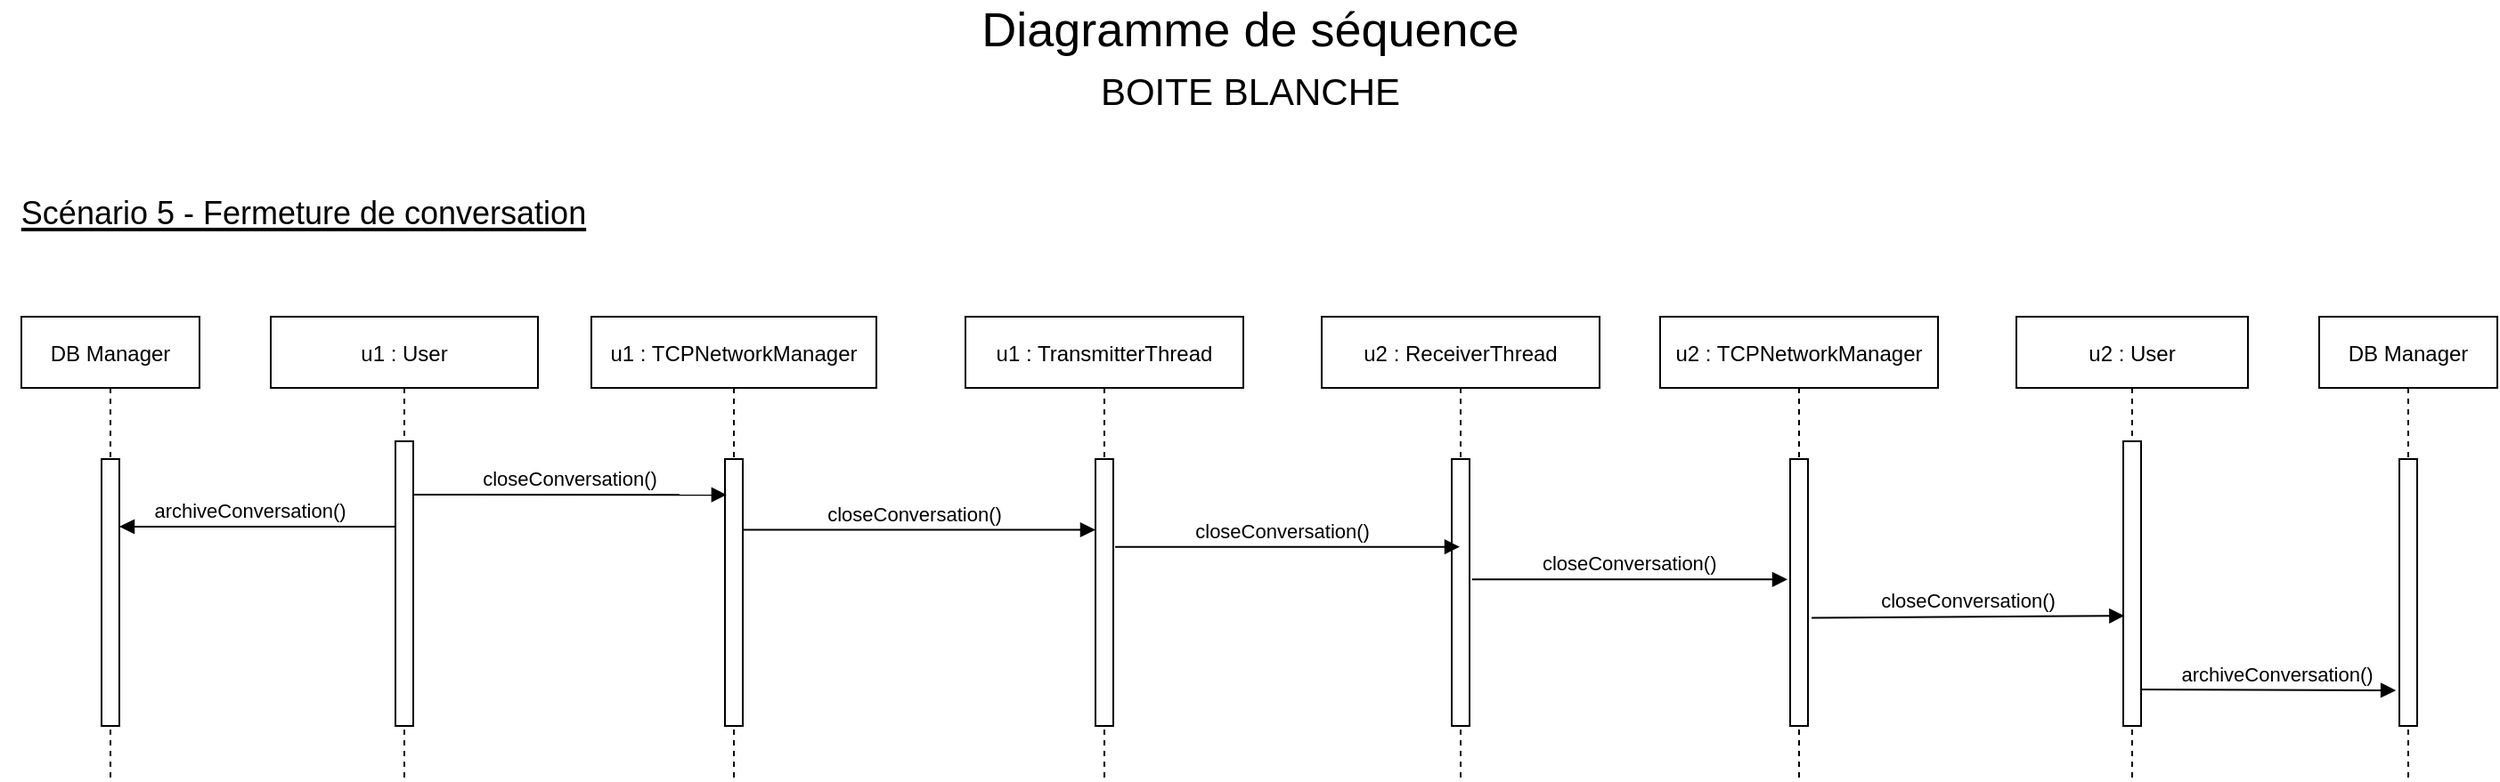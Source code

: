 <mxfile version="20.5.3" type="device"><diagram id="kgpKYQtTHZ0yAKxKKP6v" name="Page-1"><mxGraphModel dx="1363" dy="698" grid="1" gridSize="10" guides="1" tooltips="1" connect="1" arrows="1" fold="1" page="1" pageScale="1" pageWidth="850" pageHeight="1100" math="0" shadow="0"><root><mxCell id="0"/><mxCell id="1" parent="0"/><mxCell id="Zg9OHTx4SJzSPtI2tGVW-1" value="u1 : User" style="shape=umlLifeline;perimeter=lifelinePerimeter;container=1;collapsible=0;recursiveResize=0;rounded=0;shadow=0;strokeWidth=1;" parent="1" vertex="1"><mxGeometry x="180" y="230" width="150" height="260" as="geometry"/></mxCell><mxCell id="Zg9OHTx4SJzSPtI2tGVW-2" value="" style="points=[];perimeter=orthogonalPerimeter;rounded=0;shadow=0;strokeWidth=1;" parent="Zg9OHTx4SJzSPtI2tGVW-1" vertex="1"><mxGeometry x="70" y="70" width="10" height="160" as="geometry"/></mxCell><mxCell id="Zg9OHTx4SJzSPtI2tGVW-4" value="u1 : TCPNetworkManager" style="shape=umlLifeline;perimeter=lifelinePerimeter;container=1;collapsible=0;recursiveResize=0;rounded=0;shadow=0;strokeWidth=1;" parent="1" vertex="1"><mxGeometry x="360" y="230" width="160" height="260" as="geometry"/></mxCell><mxCell id="Zg9OHTx4SJzSPtI2tGVW-5" value="" style="points=[];perimeter=orthogonalPerimeter;rounded=0;shadow=0;strokeWidth=1;" parent="Zg9OHTx4SJzSPtI2tGVW-4" vertex="1"><mxGeometry x="75" y="80" width="10" height="150" as="geometry"/></mxCell><mxCell id="Zg9OHTx4SJzSPtI2tGVW-9" value="&lt;div style=&quot;font-size: 27px;&quot;&gt;&lt;font style=&quot;font-size: 27px;&quot;&gt;&lt;span style=&quot;&quot;&gt;Diagramme de séquence&lt;/span&gt; &lt;br&gt;&lt;/font&gt;&lt;/div&gt;&lt;div style=&quot;font-size: 27px;&quot;&gt;&lt;font style=&quot;font-size: 21px;&quot;&gt;BOITE BLANCHE&lt;/font&gt;&lt;/div&gt;" style="text;html=1;strokeColor=none;fillColor=none;align=center;verticalAlign=middle;whiteSpace=wrap;rounded=0;" parent="1" vertex="1"><mxGeometry x="500" y="70" width="460" height="30" as="geometry"/></mxCell><mxCell id="Zg9OHTx4SJzSPtI2tGVW-10" value="&lt;u&gt;&lt;font style=&quot;font-size: 18px;&quot;&gt;Scénario 5 - Fermeture de conversation&lt;br&gt;&lt;/font&gt;&lt;/u&gt;" style="text;html=1;align=center;verticalAlign=middle;resizable=0;points=[];autosize=1;strokeColor=none;fillColor=none;fontSize=21;" parent="1" vertex="1"><mxGeometry x="28" y="150" width="340" height="40" as="geometry"/></mxCell><mxCell id="Zg9OHTx4SJzSPtI2tGVW-12" value="DB Manager" style="shape=umlLifeline;perimeter=lifelinePerimeter;container=1;collapsible=0;recursiveResize=0;rounded=0;shadow=0;strokeWidth=1;" parent="1" vertex="1"><mxGeometry x="40" y="230" width="100" height="260" as="geometry"/></mxCell><mxCell id="Zg9OHTx4SJzSPtI2tGVW-13" value="" style="points=[];perimeter=orthogonalPerimeter;rounded=0;shadow=0;strokeWidth=1;" parent="Zg9OHTx4SJzSPtI2tGVW-12" vertex="1"><mxGeometry x="45" y="80" width="10" height="150" as="geometry"/></mxCell><mxCell id="Zg9OHTx4SJzSPtI2tGVW-15" value="closeConversation()" style="verticalAlign=bottom;endArrow=block;shadow=0;strokeWidth=1;entryX=0.094;entryY=0.134;entryDx=0;entryDy=0;entryPerimeter=0;" parent="1" edge="1" target="Zg9OHTx4SJzSPtI2tGVW-5"><mxGeometry relative="1" as="geometry"><mxPoint x="260" y="330" as="sourcePoint"/><mxPoint x="400" y="330" as="targetPoint"/></mxGeometry></mxCell><mxCell id="c4JiX2oSMgJmz82A6vcW-3" value="u2 : ReceiverThread" style="shape=umlLifeline;perimeter=lifelinePerimeter;container=1;collapsible=0;recursiveResize=0;rounded=0;shadow=0;strokeWidth=1;" vertex="1" parent="1"><mxGeometry x="770" y="230" width="156" height="260" as="geometry"/></mxCell><mxCell id="c4JiX2oSMgJmz82A6vcW-4" value="" style="points=[];perimeter=orthogonalPerimeter;rounded=0;shadow=0;strokeWidth=1;" vertex="1" parent="c4JiX2oSMgJmz82A6vcW-3"><mxGeometry x="73" y="80" width="10" height="150" as="geometry"/></mxCell><mxCell id="c4JiX2oSMgJmz82A6vcW-8" value="u2 : TCPNetworkManager" style="shape=umlLifeline;perimeter=lifelinePerimeter;container=1;collapsible=0;recursiveResize=0;rounded=0;shadow=0;strokeWidth=1;" vertex="1" parent="1"><mxGeometry x="960" y="230" width="156" height="260" as="geometry"/></mxCell><mxCell id="c4JiX2oSMgJmz82A6vcW-9" value="" style="points=[];perimeter=orthogonalPerimeter;rounded=0;shadow=0;strokeWidth=1;" vertex="1" parent="c4JiX2oSMgJmz82A6vcW-8"><mxGeometry x="73" y="80" width="10" height="150" as="geometry"/></mxCell><mxCell id="c4JiX2oSMgJmz82A6vcW-10" value="u1 : TransmitterThread" style="shape=umlLifeline;perimeter=lifelinePerimeter;container=1;collapsible=0;recursiveResize=0;rounded=0;shadow=0;strokeWidth=1;" vertex="1" parent="1"><mxGeometry x="570" y="230" width="156" height="260" as="geometry"/></mxCell><mxCell id="c4JiX2oSMgJmz82A6vcW-11" value="" style="points=[];perimeter=orthogonalPerimeter;rounded=0;shadow=0;strokeWidth=1;" vertex="1" parent="c4JiX2oSMgJmz82A6vcW-10"><mxGeometry x="73" y="80" width="10" height="150" as="geometry"/></mxCell><mxCell id="c4JiX2oSMgJmz82A6vcW-12" value="closeConversation()" style="verticalAlign=bottom;endArrow=block;shadow=0;strokeWidth=1;exitX=0.999;exitY=0.265;exitDx=0;exitDy=0;exitPerimeter=0;" edge="1" parent="1" source="Zg9OHTx4SJzSPtI2tGVW-5" target="c4JiX2oSMgJmz82A6vcW-11"><mxGeometry x="-0.026" relative="1" as="geometry"><mxPoint x="425" y="350" as="sourcePoint"/><mxPoint x="550" y="350" as="targetPoint"/><mxPoint as="offset"/></mxGeometry></mxCell><mxCell id="c4JiX2oSMgJmz82A6vcW-13" value="closeConversation()" style="verticalAlign=bottom;endArrow=block;shadow=0;strokeWidth=1;exitX=1.104;exitY=0.329;exitDx=0;exitDy=0;exitPerimeter=0;" edge="1" parent="1" source="c4JiX2oSMgJmz82A6vcW-11" target="c4JiX2oSMgJmz82A6vcW-3"><mxGeometry x="-0.026" relative="1" as="geometry"><mxPoint x="653" y="370" as="sourcePoint"/><mxPoint x="812.77" y="360.55" as="targetPoint"/><mxPoint as="offset"/></mxGeometry></mxCell><mxCell id="c4JiX2oSMgJmz82A6vcW-14" value="closeConversation()" style="verticalAlign=bottom;endArrow=block;shadow=0;strokeWidth=1;exitX=1.135;exitY=0.451;exitDx=0;exitDy=0;exitPerimeter=0;entryX=-0.15;entryY=0.451;entryDx=0;entryDy=0;entryPerimeter=0;" edge="1" parent="1" source="c4JiX2oSMgJmz82A6vcW-4" target="c4JiX2oSMgJmz82A6vcW-9"><mxGeometry relative="1" as="geometry"><mxPoint x="853" y="370.0" as="sourcePoint"/><mxPoint x="1016.94" y="370.0" as="targetPoint"/></mxGeometry></mxCell><mxCell id="c4JiX2oSMgJmz82A6vcW-16" value="u2 : User" style="shape=umlLifeline;perimeter=lifelinePerimeter;container=1;collapsible=0;recursiveResize=0;rounded=0;shadow=0;strokeWidth=1;" vertex="1" parent="1"><mxGeometry x="1160" y="230" width="130" height="260" as="geometry"/></mxCell><mxCell id="c4JiX2oSMgJmz82A6vcW-17" value="" style="points=[];perimeter=orthogonalPerimeter;rounded=0;shadow=0;strokeWidth=1;" vertex="1" parent="c4JiX2oSMgJmz82A6vcW-16"><mxGeometry x="60" y="70" width="10" height="160" as="geometry"/></mxCell><mxCell id="c4JiX2oSMgJmz82A6vcW-19" value="DB Manager" style="shape=umlLifeline;perimeter=lifelinePerimeter;container=1;collapsible=0;recursiveResize=0;rounded=0;shadow=0;strokeWidth=1;" vertex="1" parent="1"><mxGeometry x="1330" y="230" width="100" height="260" as="geometry"/></mxCell><mxCell id="c4JiX2oSMgJmz82A6vcW-20" value="" style="points=[];perimeter=orthogonalPerimeter;rounded=0;shadow=0;strokeWidth=1;" vertex="1" parent="c4JiX2oSMgJmz82A6vcW-19"><mxGeometry x="45" y="80" width="10" height="150" as="geometry"/></mxCell><mxCell id="Zg9OHTx4SJzSPtI2tGVW-14" value="archiveConversation()" style="html=1;verticalAlign=bottom;endArrow=block;rounded=0;" parent="1" edge="1"><mxGeometry x="0.059" width="80" relative="1" as="geometry"><mxPoint x="250" y="348" as="sourcePoint"/><mxPoint x="95" y="348" as="targetPoint"/><Array as="points"/><mxPoint as="offset"/></mxGeometry></mxCell><mxCell id="c4JiX2oSMgJmz82A6vcW-21" value="archiveConversation()" style="html=1;verticalAlign=bottom;endArrow=block;rounded=0;entryX=-0.193;entryY=0.34;entryDx=0;entryDy=0;entryPerimeter=0;exitX=0.968;exitY=0.378;exitDx=0;exitDy=0;exitPerimeter=0;" edge="1" parent="1"><mxGeometry x="0.059" width="80" relative="1" as="geometry"><mxPoint x="1229.68" y="439.48" as="sourcePoint"/><mxPoint x="1373.07" y="440" as="targetPoint"/><Array as="points"/><mxPoint as="offset"/></mxGeometry></mxCell><mxCell id="c4JiX2oSMgJmz82A6vcW-24" value="closeConversation()" style="verticalAlign=bottom;endArrow=block;shadow=0;strokeWidth=1;exitX=1.202;exitY=0.488;exitDx=0;exitDy=0;exitPerimeter=0;entryX=0.069;entryY=0.513;entryDx=0;entryDy=0;entryPerimeter=0;" edge="1" parent="1"><mxGeometry relative="1" as="geometry"><mxPoint x="1045.02" y="399.2" as="sourcePoint"/><mxPoint x="1220.69" y="398.08" as="targetPoint"/></mxGeometry></mxCell></root></mxGraphModel></diagram></mxfile>